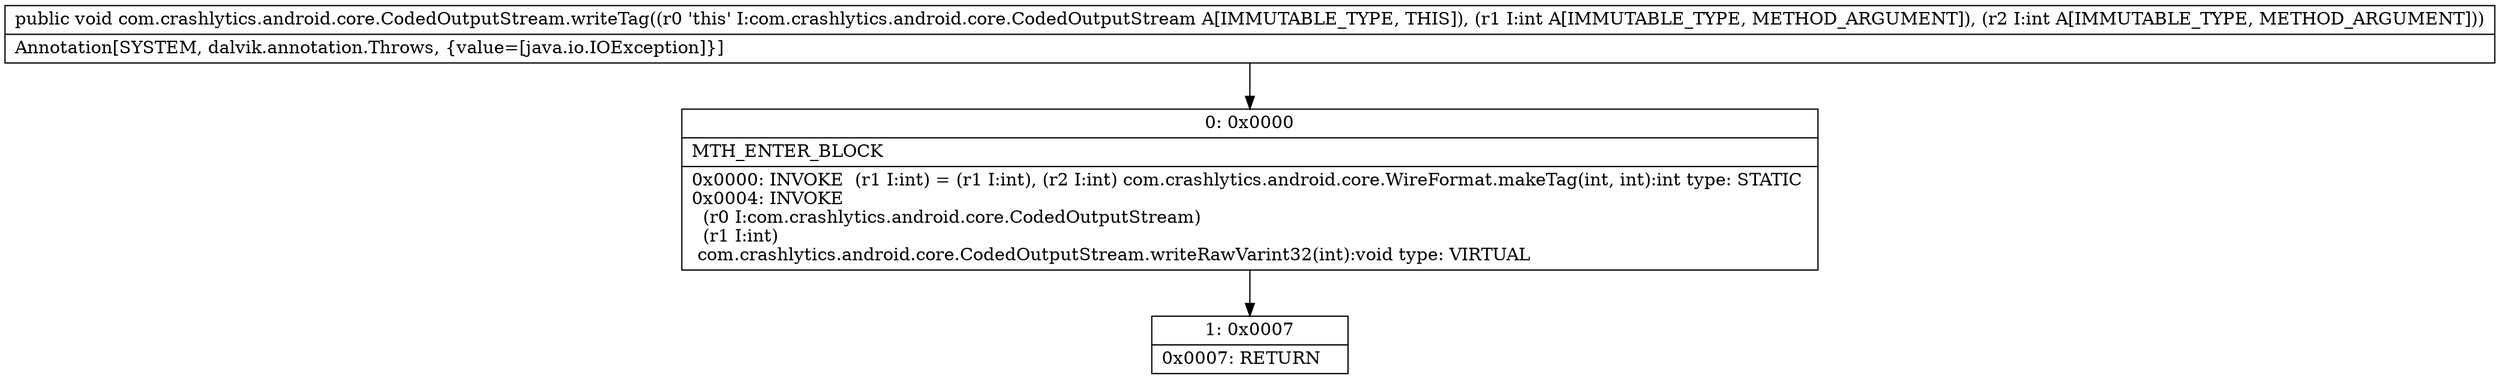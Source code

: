 digraph "CFG forcom.crashlytics.android.core.CodedOutputStream.writeTag(II)V" {
Node_0 [shape=record,label="{0\:\ 0x0000|MTH_ENTER_BLOCK\l|0x0000: INVOKE  (r1 I:int) = (r1 I:int), (r2 I:int) com.crashlytics.android.core.WireFormat.makeTag(int, int):int type: STATIC \l0x0004: INVOKE  \l  (r0 I:com.crashlytics.android.core.CodedOutputStream)\l  (r1 I:int)\l com.crashlytics.android.core.CodedOutputStream.writeRawVarint32(int):void type: VIRTUAL \l}"];
Node_1 [shape=record,label="{1\:\ 0x0007|0x0007: RETURN   \l}"];
MethodNode[shape=record,label="{public void com.crashlytics.android.core.CodedOutputStream.writeTag((r0 'this' I:com.crashlytics.android.core.CodedOutputStream A[IMMUTABLE_TYPE, THIS]), (r1 I:int A[IMMUTABLE_TYPE, METHOD_ARGUMENT]), (r2 I:int A[IMMUTABLE_TYPE, METHOD_ARGUMENT]))  | Annotation[SYSTEM, dalvik.annotation.Throws, \{value=[java.io.IOException]\}]\l}"];
MethodNode -> Node_0;
Node_0 -> Node_1;
}


